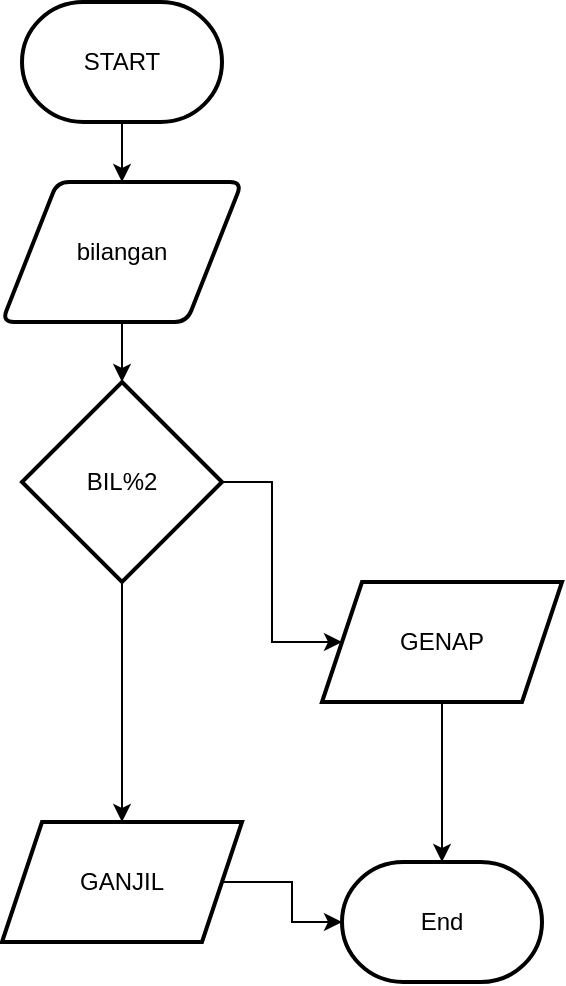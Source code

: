 <mxfile version="22.0.4" type="github">
  <diagram name="Page-1" id="kCqD4bSdmbdbYEtiyipJ">
    <mxGraphModel dx="833" dy="476" grid="1" gridSize="10" guides="1" tooltips="1" connect="1" arrows="1" fold="1" page="1" pageScale="1" pageWidth="850" pageHeight="1100" math="0" shadow="0">
      <root>
        <mxCell id="0" />
        <mxCell id="1" parent="0" />
        <mxCell id="eUZlCCEJ1DPRXridOx3H-2" style="edgeStyle=orthogonalEdgeStyle;rounded=0;orthogonalLoop=1;jettySize=auto;html=1;" edge="1" parent="1" source="eUZlCCEJ1DPRXridOx3H-1" target="eUZlCCEJ1DPRXridOx3H-3">
          <mxGeometry relative="1" as="geometry">
            <mxPoint x="460" y="120" as="targetPoint" />
          </mxGeometry>
        </mxCell>
        <mxCell id="eUZlCCEJ1DPRXridOx3H-1" value="START" style="strokeWidth=2;html=1;shape=mxgraph.flowchart.terminator;whiteSpace=wrap;" vertex="1" parent="1">
          <mxGeometry x="410" y="30" width="100" height="60" as="geometry" />
        </mxCell>
        <mxCell id="eUZlCCEJ1DPRXridOx3H-4" style="edgeStyle=orthogonalEdgeStyle;rounded=0;orthogonalLoop=1;jettySize=auto;html=1;" edge="1" parent="1" source="eUZlCCEJ1DPRXridOx3H-3">
          <mxGeometry relative="1" as="geometry">
            <mxPoint x="460" y="220" as="targetPoint" />
          </mxGeometry>
        </mxCell>
        <mxCell id="eUZlCCEJ1DPRXridOx3H-3" value="bilangan" style="shape=parallelogram;html=1;strokeWidth=2;perimeter=parallelogramPerimeter;whiteSpace=wrap;rounded=1;arcSize=12;size=0.23;" vertex="1" parent="1">
          <mxGeometry x="400" y="120" width="120" height="70" as="geometry" />
        </mxCell>
        <mxCell id="eUZlCCEJ1DPRXridOx3H-8" value="" style="edgeStyle=orthogonalEdgeStyle;rounded=0;orthogonalLoop=1;jettySize=auto;html=1;" edge="1" parent="1" source="eUZlCCEJ1DPRXridOx3H-5" target="eUZlCCEJ1DPRXridOx3H-7">
          <mxGeometry relative="1" as="geometry" />
        </mxCell>
        <mxCell id="eUZlCCEJ1DPRXridOx3H-10" value="" style="edgeStyle=orthogonalEdgeStyle;rounded=0;orthogonalLoop=1;jettySize=auto;html=1;" edge="1" parent="1" source="eUZlCCEJ1DPRXridOx3H-5" target="eUZlCCEJ1DPRXridOx3H-9">
          <mxGeometry relative="1" as="geometry" />
        </mxCell>
        <mxCell id="eUZlCCEJ1DPRXridOx3H-5" value="BIL%2" style="strokeWidth=2;html=1;shape=mxgraph.flowchart.decision;whiteSpace=wrap;" vertex="1" parent="1">
          <mxGeometry x="410" y="220" width="100" height="100" as="geometry" />
        </mxCell>
        <mxCell id="eUZlCCEJ1DPRXridOx3H-13" value="" style="edgeStyle=orthogonalEdgeStyle;rounded=0;orthogonalLoop=1;jettySize=auto;html=1;" edge="1" parent="1" source="eUZlCCEJ1DPRXridOx3H-7" target="eUZlCCEJ1DPRXridOx3H-11">
          <mxGeometry relative="1" as="geometry" />
        </mxCell>
        <mxCell id="eUZlCCEJ1DPRXridOx3H-7" value="GENAP" style="shape=parallelogram;perimeter=parallelogramPerimeter;whiteSpace=wrap;html=1;fixedSize=1;strokeWidth=2;" vertex="1" parent="1">
          <mxGeometry x="560" y="320" width="120" height="60" as="geometry" />
        </mxCell>
        <mxCell id="eUZlCCEJ1DPRXridOx3H-12" value="" style="edgeStyle=orthogonalEdgeStyle;rounded=0;orthogonalLoop=1;jettySize=auto;html=1;" edge="1" parent="1" source="eUZlCCEJ1DPRXridOx3H-9" target="eUZlCCEJ1DPRXridOx3H-11">
          <mxGeometry relative="1" as="geometry" />
        </mxCell>
        <mxCell id="eUZlCCEJ1DPRXridOx3H-9" value="GANJIL" style="shape=parallelogram;perimeter=parallelogramPerimeter;whiteSpace=wrap;html=1;fixedSize=1;strokeWidth=2;" vertex="1" parent="1">
          <mxGeometry x="400" y="440" width="120" height="60" as="geometry" />
        </mxCell>
        <mxCell id="eUZlCCEJ1DPRXridOx3H-11" value="End" style="strokeWidth=2;html=1;shape=mxgraph.flowchart.terminator;whiteSpace=wrap;" vertex="1" parent="1">
          <mxGeometry x="570" y="460" width="100" height="60" as="geometry" />
        </mxCell>
      </root>
    </mxGraphModel>
  </diagram>
</mxfile>
